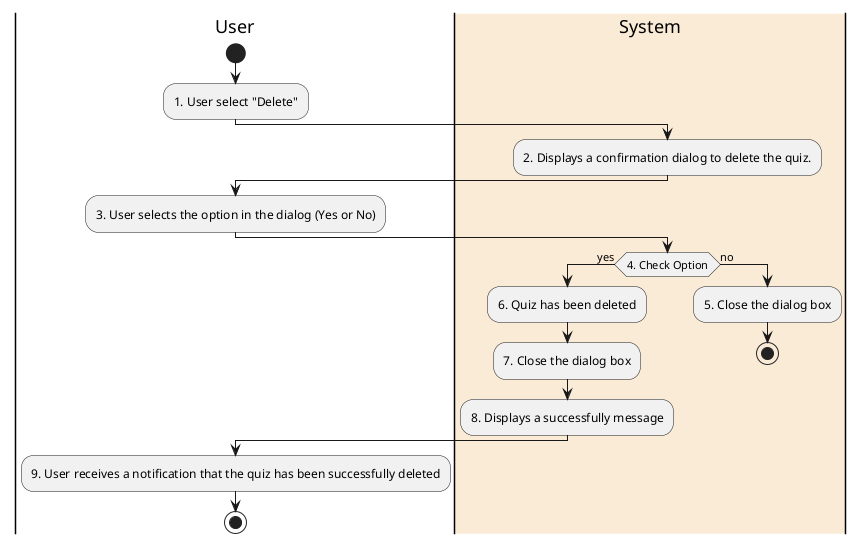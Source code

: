 @startuml
|User|
start
:1. User select "Delete";
|#AntiqueWhite|System|
:2. Displays a confirmation dialog to delete the quiz.;
|User|
:3. User selects the option in the dialog (Yes or No);
|#AntiqueWhite|System|
if (4. Check Option) then (yes)
  :6. Quiz has been deleted;
  :7. Close the dialog box;
  :8. Displays a successfully message;
else (no)
|#AntiqueWhite|System|
  :5. Close the dialog box;
  stop
endif
|User|
:9. User receives a notification that the quiz has been successfully deleted;
|User|
stop
@enduml